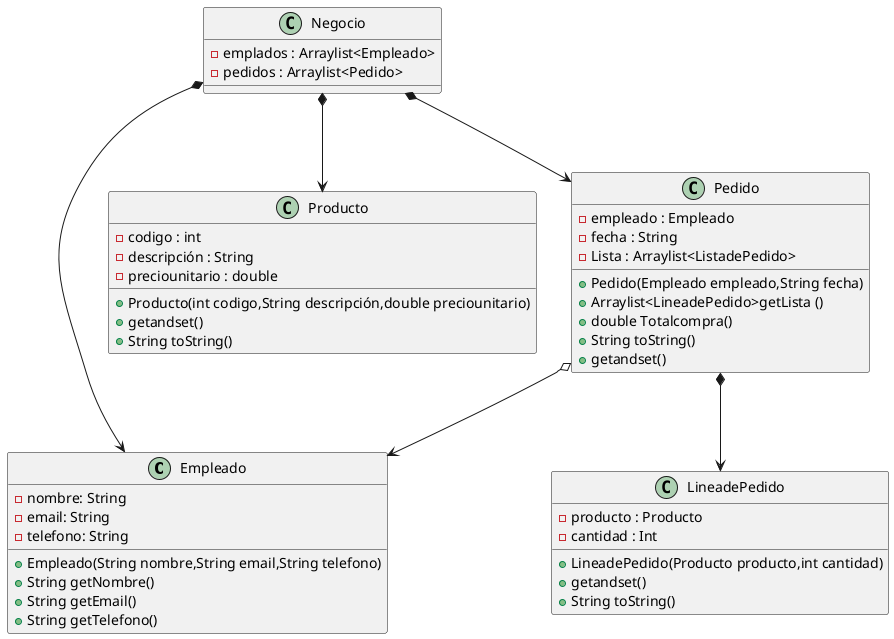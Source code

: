 @startuml
'https://plantuml.com/class-diagram


class Empleado {
- nombre: String
- email: String
- telefono: String

+ Empleado(String nombre,String email,String telefono)
+ String getNombre()
+ String getEmail()
+ String getTelefono()

}

class Producto{
- codigo : int
- descripción : String
-preciounitario : double

+Producto(int codigo,String descripción,double preciounitario)
+getandset()
+String toString()

}

class LineadePedido{
- producto : Producto
- cantidad : Int

+LineadePedido(Producto producto,int cantidad)
+ getandset()
+ String toString()
}

class Pedido{
- empleado : Empleado
- fecha : String
- Lista : Arraylist<ListadePedido>

+Pedido(Empleado empleado,String fecha)
+Arraylist<LineadePedido>getLista ()
+double Totalcompra()
+String toString()
+getandset()

}
Class Negocio{
- emplados : Arraylist<Empleado>
- pedidos : Arraylist<Pedido>

}

Negocio *--> Empleado : ""
Negocio *--> Pedido : ""
Negocio *--> Producto : ""

Pedido *--> LineadePedido : ""

Pedido o--> Empleado : ""

@enduml